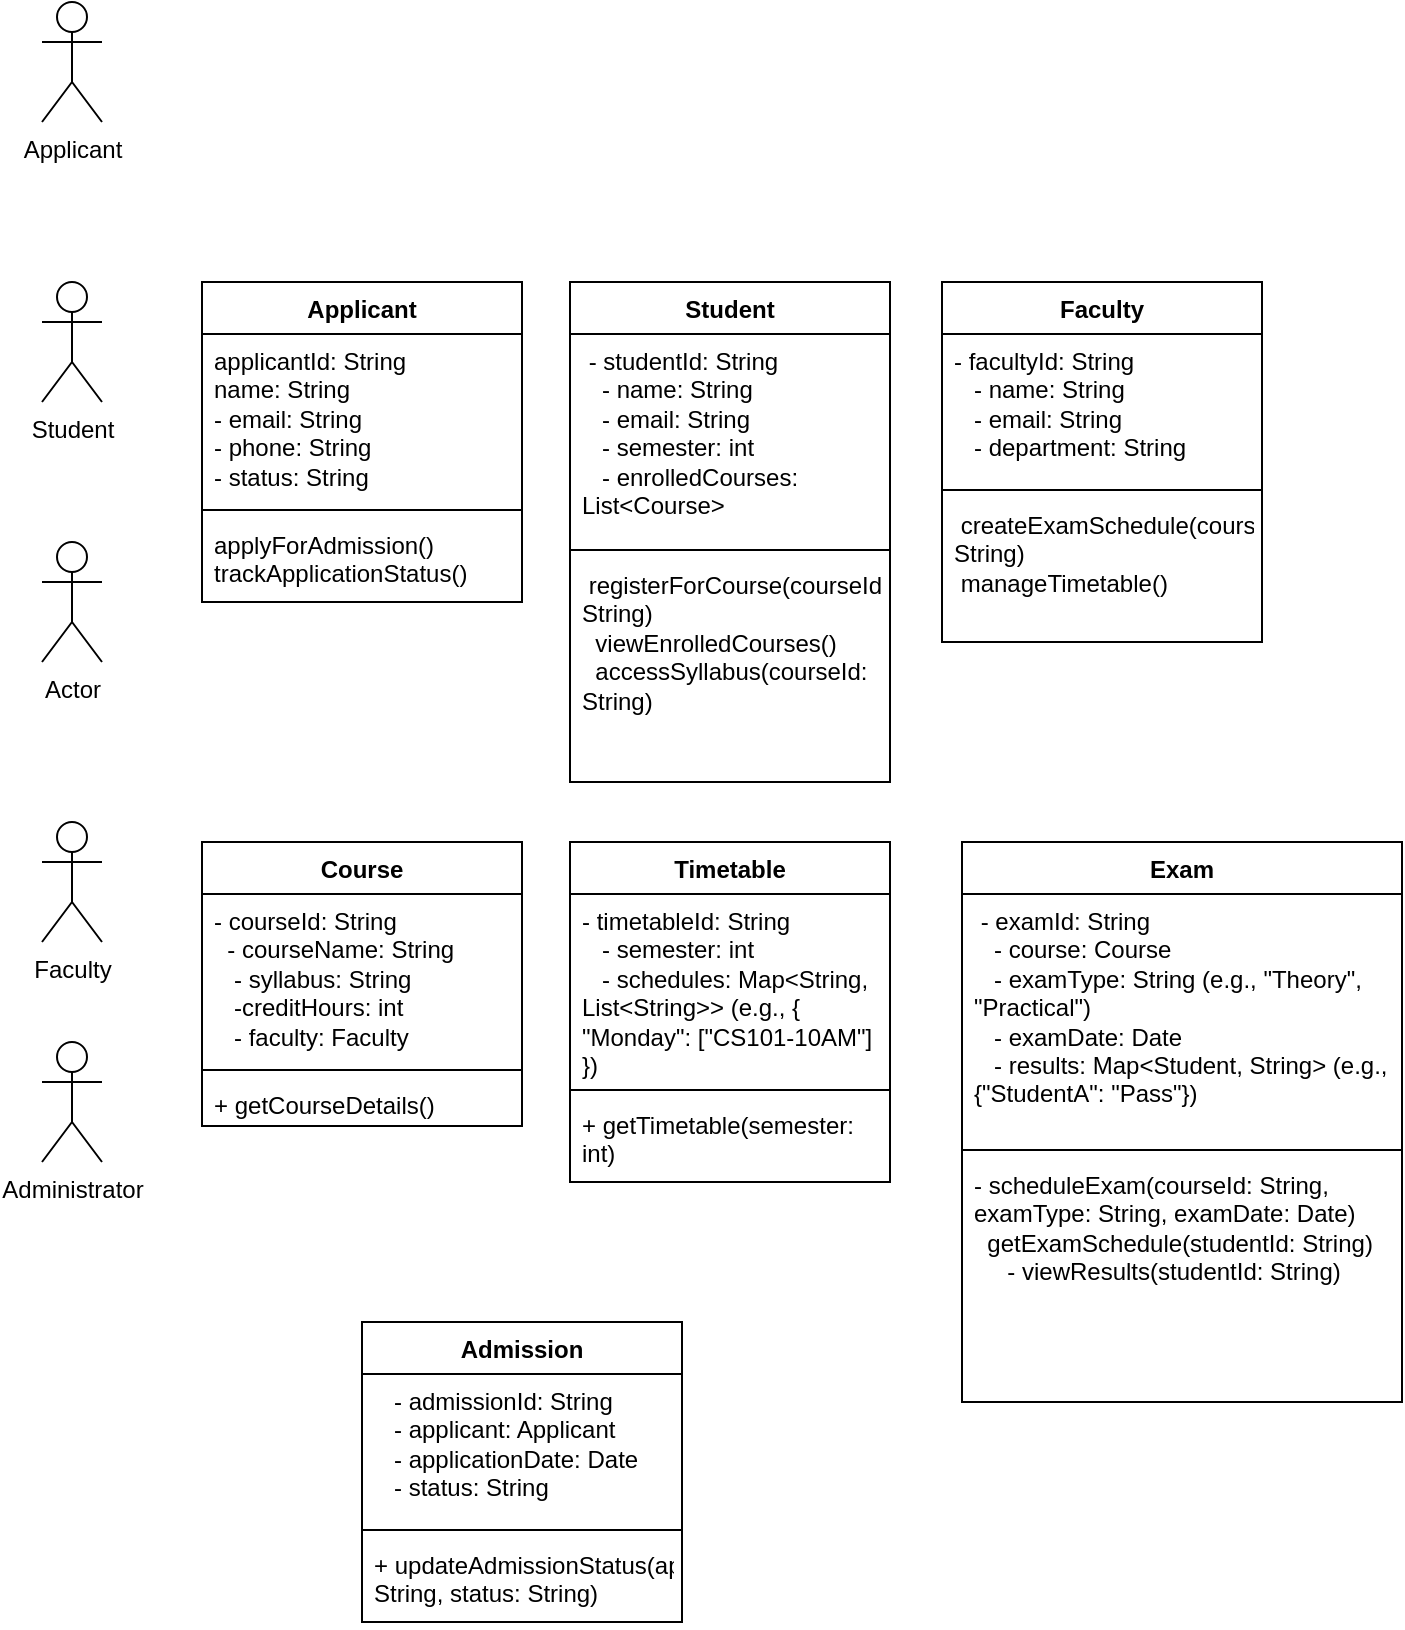 <mxfile version="26.0.6">
  <diagram name="Page-1" id="RVjiyUfrUVHAt1luAm2Z">
    <mxGraphModel dx="1194" dy="644" grid="1" gridSize="10" guides="1" tooltips="1" connect="1" arrows="1" fold="1" page="1" pageScale="1" pageWidth="827" pageHeight="1169" math="0" shadow="0">
      <root>
        <mxCell id="0" />
        <mxCell id="1" parent="0" />
        <mxCell id="9XXfqWWZfJPSa1Kgbe5z-1" value="Administrator" style="shape=umlActor;verticalLabelPosition=bottom;verticalAlign=top;html=1;outlineConnect=0;" vertex="1" parent="1">
          <mxGeometry x="70" y="610" width="30" height="60" as="geometry" />
        </mxCell>
        <mxCell id="9XXfqWWZfJPSa1Kgbe5z-2" value="Faculty" style="shape=umlActor;verticalLabelPosition=bottom;verticalAlign=top;html=1;outlineConnect=0;" vertex="1" parent="1">
          <mxGeometry x="70" y="500" width="30" height="60" as="geometry" />
        </mxCell>
        <mxCell id="9XXfqWWZfJPSa1Kgbe5z-3" value="Actor" style="shape=umlActor;verticalLabelPosition=bottom;verticalAlign=top;html=1;outlineConnect=0;" vertex="1" parent="1">
          <mxGeometry x="70" y="360" width="30" height="60" as="geometry" />
        </mxCell>
        <mxCell id="9XXfqWWZfJPSa1Kgbe5z-4" value="Student&lt;div&gt;&lt;br&gt;&lt;/div&gt;" style="shape=umlActor;verticalLabelPosition=bottom;verticalAlign=top;html=1;outlineConnect=0;" vertex="1" parent="1">
          <mxGeometry x="70" y="230" width="30" height="60" as="geometry" />
        </mxCell>
        <mxCell id="9XXfqWWZfJPSa1Kgbe5z-5" value="Applicant" style="shape=umlActor;verticalLabelPosition=bottom;verticalAlign=top;html=1;outlineConnect=0;" vertex="1" parent="1">
          <mxGeometry x="70" y="90" width="30" height="60" as="geometry" />
        </mxCell>
        <mxCell id="9XXfqWWZfJPSa1Kgbe5z-13" value="Applicant" style="swimlane;fontStyle=1;align=center;verticalAlign=top;childLayout=stackLayout;horizontal=1;startSize=26;horizontalStack=0;resizeParent=1;resizeParentMax=0;resizeLast=0;collapsible=1;marginBottom=0;whiteSpace=wrap;html=1;" vertex="1" parent="1">
          <mxGeometry x="150" y="230" width="160" height="160" as="geometry">
            <mxRectangle x="290" y="330" width="90" height="30" as="alternateBounds" />
          </mxGeometry>
        </mxCell>
        <mxCell id="9XXfqWWZfJPSa1Kgbe5z-14" value="applicantId: String&lt;div&gt;&lt;div&gt;name: String&lt;/div&gt;&lt;div&gt;- email: String&lt;/div&gt;&lt;div&gt;&lt;span style=&quot;background-color: transparent; color: light-dark(rgb(0, 0, 0), rgb(255, 255, 255));&quot;&gt;- phone: String&lt;/span&gt;&lt;/div&gt;&lt;div&gt;- status: String&lt;/div&gt;&lt;/div&gt;" style="text;strokeColor=none;fillColor=none;align=left;verticalAlign=top;spacingLeft=4;spacingRight=4;overflow=hidden;rotatable=0;points=[[0,0.5],[1,0.5]];portConstraint=eastwest;whiteSpace=wrap;html=1;" vertex="1" parent="9XXfqWWZfJPSa1Kgbe5z-13">
          <mxGeometry y="26" width="160" height="84" as="geometry" />
        </mxCell>
        <mxCell id="9XXfqWWZfJPSa1Kgbe5z-15" value="" style="line;strokeWidth=1;fillColor=none;align=left;verticalAlign=middle;spacingTop=-1;spacingLeft=3;spacingRight=3;rotatable=0;labelPosition=right;points=[];portConstraint=eastwest;strokeColor=inherit;" vertex="1" parent="9XXfqWWZfJPSa1Kgbe5z-13">
          <mxGeometry y="110" width="160" height="8" as="geometry" />
        </mxCell>
        <mxCell id="9XXfqWWZfJPSa1Kgbe5z-16" value="applyForAdmission()&lt;br&gt;trackApplicationStatus()" style="text;strokeColor=none;fillColor=none;align=left;verticalAlign=top;spacingLeft=4;spacingRight=4;overflow=hidden;rotatable=0;points=[[0,0.5],[1,0.5]];portConstraint=eastwest;whiteSpace=wrap;html=1;" vertex="1" parent="9XXfqWWZfJPSa1Kgbe5z-13">
          <mxGeometry y="118" width="160" height="42" as="geometry" />
        </mxCell>
        <mxCell id="9XXfqWWZfJPSa1Kgbe5z-17" value="Student" style="swimlane;fontStyle=1;align=center;verticalAlign=top;childLayout=stackLayout;horizontal=1;startSize=26;horizontalStack=0;resizeParent=1;resizeParentMax=0;resizeLast=0;collapsible=1;marginBottom=0;whiteSpace=wrap;html=1;" vertex="1" parent="1">
          <mxGeometry x="334" y="230" width="160" height="250" as="geometry" />
        </mxCell>
        <mxCell id="9XXfqWWZfJPSa1Kgbe5z-18" value="&lt;div&gt;&amp;nbsp;- studentId: String&lt;/div&gt;&lt;div&gt;&amp;nbsp; &amp;nbsp;- name: String&lt;/div&gt;&lt;div&gt;&amp;nbsp; &amp;nbsp;- email: String&lt;/div&gt;&lt;div&gt;&amp;nbsp; &amp;nbsp;- semester: int&lt;/div&gt;&lt;div&gt;&amp;nbsp; &amp;nbsp;- enrolledCourses: List&amp;lt;Course&amp;gt;&lt;/div&gt;" style="text;strokeColor=none;fillColor=none;align=left;verticalAlign=top;spacingLeft=4;spacingRight=4;overflow=hidden;rotatable=0;points=[[0,0.5],[1,0.5]];portConstraint=eastwest;whiteSpace=wrap;html=1;" vertex="1" parent="9XXfqWWZfJPSa1Kgbe5z-17">
          <mxGeometry y="26" width="160" height="104" as="geometry" />
        </mxCell>
        <mxCell id="9XXfqWWZfJPSa1Kgbe5z-19" value="" style="line;strokeWidth=1;fillColor=none;align=left;verticalAlign=middle;spacingTop=-1;spacingLeft=3;spacingRight=3;rotatable=0;labelPosition=right;points=[];portConstraint=eastwest;strokeColor=inherit;" vertex="1" parent="9XXfqWWZfJPSa1Kgbe5z-17">
          <mxGeometry y="130" width="160" height="8" as="geometry" />
        </mxCell>
        <mxCell id="9XXfqWWZfJPSa1Kgbe5z-20" value="&lt;div&gt;&amp;nbsp;registerForCourse(courseId: String)&lt;/div&gt;&lt;div&gt;&amp;nbsp; viewEnrolledCourses()&lt;/div&gt;&lt;div&gt;&amp;nbsp; accessSyllabus(courseId: String)&lt;/div&gt;&lt;div&gt;&lt;br&gt;&lt;/div&gt;" style="text;strokeColor=none;fillColor=none;align=left;verticalAlign=top;spacingLeft=4;spacingRight=4;overflow=hidden;rotatable=0;points=[[0,0.5],[1,0.5]];portConstraint=eastwest;whiteSpace=wrap;html=1;" vertex="1" parent="9XXfqWWZfJPSa1Kgbe5z-17">
          <mxGeometry y="138" width="160" height="112" as="geometry" />
        </mxCell>
        <mxCell id="9XXfqWWZfJPSa1Kgbe5z-25" value="Faculty" style="swimlane;fontStyle=1;align=center;verticalAlign=top;childLayout=stackLayout;horizontal=1;startSize=26;horizontalStack=0;resizeParent=1;resizeParentMax=0;resizeLast=0;collapsible=1;marginBottom=0;whiteSpace=wrap;html=1;" vertex="1" parent="1">
          <mxGeometry x="520" y="230" width="160" height="180" as="geometry" />
        </mxCell>
        <mxCell id="9XXfqWWZfJPSa1Kgbe5z-26" value="&lt;div&gt;- facultyId: String&lt;/div&gt;&lt;div&gt;&amp;nbsp; &amp;nbsp;- name: String&lt;/div&gt;&lt;div&gt;&amp;nbsp; &amp;nbsp;- email: String&lt;/div&gt;&lt;div&gt;&amp;nbsp; &amp;nbsp;- department: String&lt;/div&gt;" style="text;strokeColor=none;fillColor=none;align=left;verticalAlign=top;spacingLeft=4;spacingRight=4;overflow=hidden;rotatable=0;points=[[0,0.5],[1,0.5]];portConstraint=eastwest;whiteSpace=wrap;html=1;" vertex="1" parent="9XXfqWWZfJPSa1Kgbe5z-25">
          <mxGeometry y="26" width="160" height="74" as="geometry" />
        </mxCell>
        <mxCell id="9XXfqWWZfJPSa1Kgbe5z-27" value="" style="line;strokeWidth=1;fillColor=none;align=left;verticalAlign=middle;spacingTop=-1;spacingLeft=3;spacingRight=3;rotatable=0;labelPosition=right;points=[];portConstraint=eastwest;strokeColor=inherit;" vertex="1" parent="9XXfqWWZfJPSa1Kgbe5z-25">
          <mxGeometry y="100" width="160" height="8" as="geometry" />
        </mxCell>
        <mxCell id="9XXfqWWZfJPSa1Kgbe5z-28" value="&lt;div&gt;&amp;nbsp;createExamSchedule(courseId: String)&lt;/div&gt;&lt;div&gt;&amp;nbsp;manageTimetable()&lt;/div&gt;" style="text;strokeColor=none;fillColor=none;align=left;verticalAlign=top;spacingLeft=4;spacingRight=4;overflow=hidden;rotatable=0;points=[[0,0.5],[1,0.5]];portConstraint=eastwest;whiteSpace=wrap;html=1;" vertex="1" parent="9XXfqWWZfJPSa1Kgbe5z-25">
          <mxGeometry y="108" width="160" height="72" as="geometry" />
        </mxCell>
        <mxCell id="9XXfqWWZfJPSa1Kgbe5z-29" value="Course" style="swimlane;fontStyle=1;align=center;verticalAlign=top;childLayout=stackLayout;horizontal=1;startSize=26;horizontalStack=0;resizeParent=1;resizeParentMax=0;resizeLast=0;collapsible=1;marginBottom=0;whiteSpace=wrap;html=1;" vertex="1" parent="1">
          <mxGeometry x="150" y="510" width="160" height="142" as="geometry" />
        </mxCell>
        <mxCell id="9XXfqWWZfJPSa1Kgbe5z-30" value="&lt;div&gt;- courseId: String&lt;/div&gt;&lt;div&gt;&amp;nbsp; - courseName: String&lt;/div&gt;&lt;div&gt;&amp;nbsp; &amp;nbsp;- syllabus: String&lt;/div&gt;&lt;div&gt;&amp;nbsp; &amp;nbsp;-creditHours: int&lt;/div&gt;&lt;div&gt;&amp;nbsp; &amp;nbsp;- faculty: Faculty&lt;/div&gt;" style="text;strokeColor=none;fillColor=none;align=left;verticalAlign=top;spacingLeft=4;spacingRight=4;overflow=hidden;rotatable=0;points=[[0,0.5],[1,0.5]];portConstraint=eastwest;whiteSpace=wrap;html=1;" vertex="1" parent="9XXfqWWZfJPSa1Kgbe5z-29">
          <mxGeometry y="26" width="160" height="84" as="geometry" />
        </mxCell>
        <mxCell id="9XXfqWWZfJPSa1Kgbe5z-31" value="" style="line;strokeWidth=1;fillColor=none;align=left;verticalAlign=middle;spacingTop=-1;spacingLeft=3;spacingRight=3;rotatable=0;labelPosition=right;points=[];portConstraint=eastwest;strokeColor=inherit;" vertex="1" parent="9XXfqWWZfJPSa1Kgbe5z-29">
          <mxGeometry y="110" width="160" height="8" as="geometry" />
        </mxCell>
        <mxCell id="9XXfqWWZfJPSa1Kgbe5z-32" value="+&amp;nbsp;getCourseDetails()" style="text;strokeColor=none;fillColor=none;align=left;verticalAlign=top;spacingLeft=4;spacingRight=4;overflow=hidden;rotatable=0;points=[[0,0.5],[1,0.5]];portConstraint=eastwest;whiteSpace=wrap;html=1;" vertex="1" parent="9XXfqWWZfJPSa1Kgbe5z-29">
          <mxGeometry y="118" width="160" height="24" as="geometry" />
        </mxCell>
        <mxCell id="9XXfqWWZfJPSa1Kgbe5z-33" value="Timetable" style="swimlane;fontStyle=1;align=center;verticalAlign=top;childLayout=stackLayout;horizontal=1;startSize=26;horizontalStack=0;resizeParent=1;resizeParentMax=0;resizeLast=0;collapsible=1;marginBottom=0;whiteSpace=wrap;html=1;" vertex="1" parent="1">
          <mxGeometry x="334" y="510" width="160" height="170" as="geometry" />
        </mxCell>
        <mxCell id="9XXfqWWZfJPSa1Kgbe5z-34" value="&lt;div&gt;- timetableId: String&lt;/div&gt;&lt;div&gt;&amp;nbsp; &amp;nbsp;- semester: int&lt;/div&gt;&lt;div&gt;&amp;nbsp; &amp;nbsp;- schedules: Map&amp;lt;String, List&amp;lt;String&amp;gt;&amp;gt; (e.g., { &quot;Monday&quot;: [&quot;CS101-10AM&quot;] })&lt;/div&gt;" style="text;strokeColor=none;fillColor=none;align=left;verticalAlign=top;spacingLeft=4;spacingRight=4;overflow=hidden;rotatable=0;points=[[0,0.5],[1,0.5]];portConstraint=eastwest;whiteSpace=wrap;html=1;" vertex="1" parent="9XXfqWWZfJPSa1Kgbe5z-33">
          <mxGeometry y="26" width="160" height="94" as="geometry" />
        </mxCell>
        <mxCell id="9XXfqWWZfJPSa1Kgbe5z-35" value="" style="line;strokeWidth=1;fillColor=none;align=left;verticalAlign=middle;spacingTop=-1;spacingLeft=3;spacingRight=3;rotatable=0;labelPosition=right;points=[];portConstraint=eastwest;strokeColor=inherit;" vertex="1" parent="9XXfqWWZfJPSa1Kgbe5z-33">
          <mxGeometry y="120" width="160" height="8" as="geometry" />
        </mxCell>
        <mxCell id="9XXfqWWZfJPSa1Kgbe5z-36" value="+ getTimetable(semester: int)" style="text;strokeColor=none;fillColor=none;align=left;verticalAlign=top;spacingLeft=4;spacingRight=4;overflow=hidden;rotatable=0;points=[[0,0.5],[1,0.5]];portConstraint=eastwest;whiteSpace=wrap;html=1;" vertex="1" parent="9XXfqWWZfJPSa1Kgbe5z-33">
          <mxGeometry y="128" width="160" height="42" as="geometry" />
        </mxCell>
        <mxCell id="9XXfqWWZfJPSa1Kgbe5z-37" value="Exam" style="swimlane;fontStyle=1;align=center;verticalAlign=top;childLayout=stackLayout;horizontal=1;startSize=26;horizontalStack=0;resizeParent=1;resizeParentMax=0;resizeLast=0;collapsible=1;marginBottom=0;whiteSpace=wrap;html=1;" vertex="1" parent="1">
          <mxGeometry x="530" y="510" width="220" height="280" as="geometry" />
        </mxCell>
        <mxCell id="9XXfqWWZfJPSa1Kgbe5z-38" value="&lt;div&gt;&amp;nbsp;- examId: String&lt;/div&gt;&lt;div&gt;&amp;nbsp; &amp;nbsp;- course: Course&lt;/div&gt;&lt;div&gt;&amp;nbsp; &amp;nbsp;- examType: String (e.g., &quot;Theory&quot;, &quot;Practical&quot;)&lt;/div&gt;&lt;div&gt;&amp;nbsp; &amp;nbsp;- examDate: Date&lt;/div&gt;&lt;div&gt;&amp;nbsp; &amp;nbsp;- results: Map&amp;lt;Student, String&amp;gt; (e.g., {&quot;StudentA&quot;: &quot;Pass&quot;})&lt;/div&gt;" style="text;strokeColor=none;fillColor=none;align=left;verticalAlign=top;spacingLeft=4;spacingRight=4;overflow=hidden;rotatable=0;points=[[0,0.5],[1,0.5]];portConstraint=eastwest;whiteSpace=wrap;html=1;" vertex="1" parent="9XXfqWWZfJPSa1Kgbe5z-37">
          <mxGeometry y="26" width="220" height="124" as="geometry" />
        </mxCell>
        <mxCell id="9XXfqWWZfJPSa1Kgbe5z-39" value="" style="line;strokeWidth=1;fillColor=none;align=left;verticalAlign=middle;spacingTop=-1;spacingLeft=3;spacingRight=3;rotatable=0;labelPosition=right;points=[];portConstraint=eastwest;strokeColor=inherit;" vertex="1" parent="9XXfqWWZfJPSa1Kgbe5z-37">
          <mxGeometry y="150" width="220" height="8" as="geometry" />
        </mxCell>
        <mxCell id="9XXfqWWZfJPSa1Kgbe5z-40" value="&lt;div&gt;- scheduleExam(courseId: String, examType: String, examDate: Date)&lt;/div&gt;&lt;div&gt;&amp;nbsp; getExamSchedule(studentId: String)&lt;/div&gt;&lt;div&gt;&amp;nbsp; &amp;nbsp; &amp;nbsp;- viewResults(studentId: String)&lt;/div&gt;" style="text;strokeColor=none;fillColor=none;align=left;verticalAlign=top;spacingLeft=4;spacingRight=4;overflow=hidden;rotatable=0;points=[[0,0.5],[1,0.5]];portConstraint=eastwest;whiteSpace=wrap;html=1;" vertex="1" parent="9XXfqWWZfJPSa1Kgbe5z-37">
          <mxGeometry y="158" width="220" height="122" as="geometry" />
        </mxCell>
        <mxCell id="9XXfqWWZfJPSa1Kgbe5z-41" value="Admission" style="swimlane;fontStyle=1;align=center;verticalAlign=top;childLayout=stackLayout;horizontal=1;startSize=26;horizontalStack=0;resizeParent=1;resizeParentMax=0;resizeLast=0;collapsible=1;marginBottom=0;whiteSpace=wrap;html=1;" vertex="1" parent="1">
          <mxGeometry x="230" y="750" width="160" height="150" as="geometry" />
        </mxCell>
        <mxCell id="9XXfqWWZfJPSa1Kgbe5z-42" value="&lt;div&gt;&amp;nbsp; &amp;nbsp;- admissionId: String&lt;/div&gt;&lt;div&gt;&amp;nbsp; &amp;nbsp;- applicant: Applicant&lt;/div&gt;&lt;div&gt;&amp;nbsp; &amp;nbsp;- applicationDate: Date&lt;/div&gt;&lt;div&gt;&amp;nbsp; &amp;nbsp;- status: String&lt;/div&gt;" style="text;strokeColor=none;fillColor=none;align=left;verticalAlign=top;spacingLeft=4;spacingRight=4;overflow=hidden;rotatable=0;points=[[0,0.5],[1,0.5]];portConstraint=eastwest;whiteSpace=wrap;html=1;" vertex="1" parent="9XXfqWWZfJPSa1Kgbe5z-41">
          <mxGeometry y="26" width="160" height="74" as="geometry" />
        </mxCell>
        <mxCell id="9XXfqWWZfJPSa1Kgbe5z-43" value="" style="line;strokeWidth=1;fillColor=none;align=left;verticalAlign=middle;spacingTop=-1;spacingLeft=3;spacingRight=3;rotatable=0;labelPosition=right;points=[];portConstraint=eastwest;strokeColor=inherit;" vertex="1" parent="9XXfqWWZfJPSa1Kgbe5z-41">
          <mxGeometry y="100" width="160" height="8" as="geometry" />
        </mxCell>
        <mxCell id="9XXfqWWZfJPSa1Kgbe5z-44" value="+&amp;nbsp;&lt;span style=&quot;background-color: transparent;&quot;&gt;updateAdmissionStatus(applicantId: String, status: String)&lt;/span&gt;&lt;div&gt;&lt;span style=&quot;background-color: transparent; color: light-dark(rgb(0, 0, 0), rgb(255, 255, 255));&quot;&gt;&lt;br&gt;&lt;/span&gt;&lt;/div&gt;" style="text;strokeColor=none;fillColor=none;align=left;verticalAlign=top;spacingLeft=4;spacingRight=4;overflow=hidden;rotatable=0;points=[[0,0.5],[1,0.5]];portConstraint=eastwest;whiteSpace=wrap;html=1;" vertex="1" parent="9XXfqWWZfJPSa1Kgbe5z-41">
          <mxGeometry y="108" width="160" height="42" as="geometry" />
        </mxCell>
      </root>
    </mxGraphModel>
  </diagram>
</mxfile>
